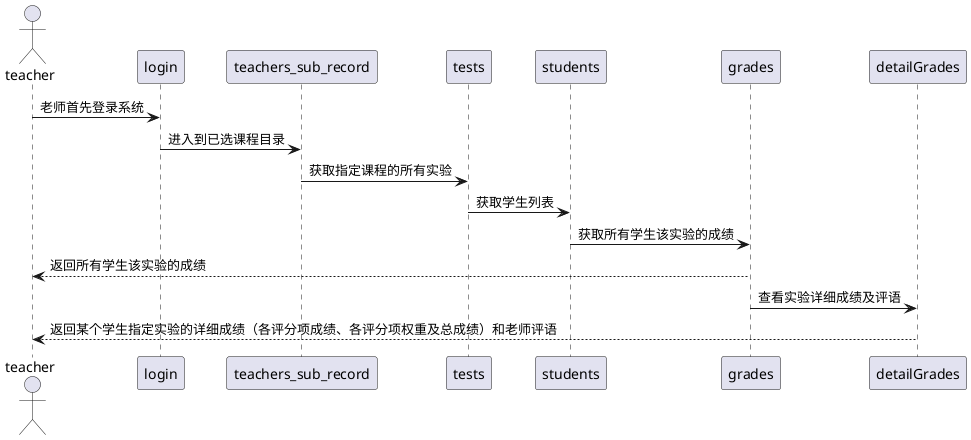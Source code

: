 @startuml
actor teacher
teacher -> login :老师首先登录系统
login -> teachers_sub_record :进入到已选课程目录
teachers_sub_record -> tests :获取指定课程的所有实验
tests -> students : 获取学生列表
students ->grades :获取所有学生该实验的成绩
grades --> teacher :返回所有学生该实验的成绩
grades -> detailGrades : 查看实验详细成绩及评语
detailGrades --> teacher :返回某个学生指定实验的详细成绩（各评分项成绩、各评分项权重及总成绩）和老师评语
@enduml